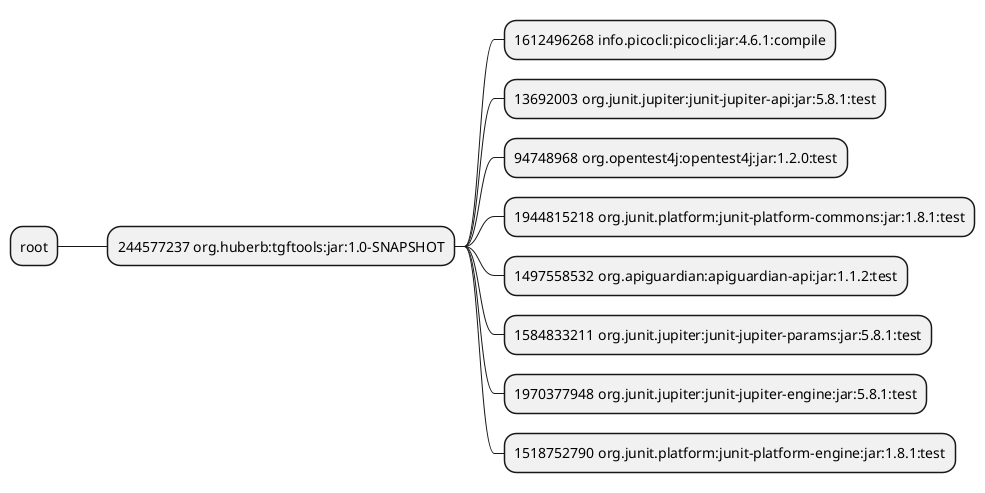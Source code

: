 @startmindmap

* root
** 244577237 org.huberb:tgftools:jar:1.0-SNAPSHOT
*** 1612496268 info.picocli:picocli:jar:4.6.1:compile
*** 13692003 org.junit.jupiter:junit-jupiter-api:jar:5.8.1:test
*** 94748968 org.opentest4j:opentest4j:jar:1.2.0:test
*** 1944815218 org.junit.platform:junit-platform-commons:jar:1.8.1:test
*** 1497558532 org.apiguardian:apiguardian-api:jar:1.1.2:test
*** 1584833211 org.junit.jupiter:junit-jupiter-params:jar:5.8.1:test
*** 1970377948 org.junit.jupiter:junit-jupiter-engine:jar:5.8.1:test
*** 1518752790 org.junit.platform:junit-platform-engine:jar:1.8.1:test

@endmindmap

